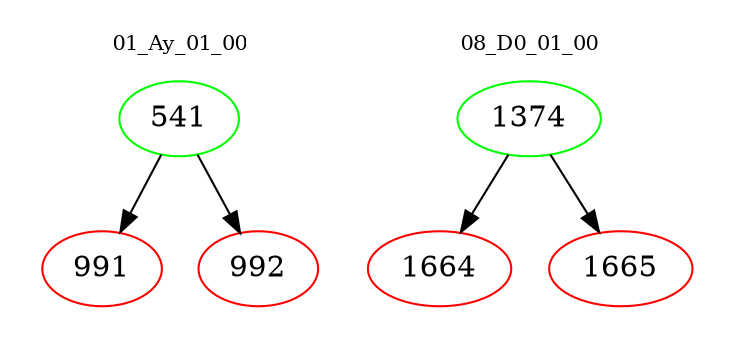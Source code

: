 digraph{
subgraph cluster_0 {
color = white
label = "01_Ay_01_00";
fontsize=10;
T0_541 [label="541", color="green"]
T0_541 -> T0_991 [color="black"]
T0_991 [label="991", color="red"]
T0_541 -> T0_992 [color="black"]
T0_992 [label="992", color="red"]
}
subgraph cluster_1 {
color = white
label = "08_D0_01_00";
fontsize=10;
T1_1374 [label="1374", color="green"]
T1_1374 -> T1_1664 [color="black"]
T1_1664 [label="1664", color="red"]
T1_1374 -> T1_1665 [color="black"]
T1_1665 [label="1665", color="red"]
}
}

